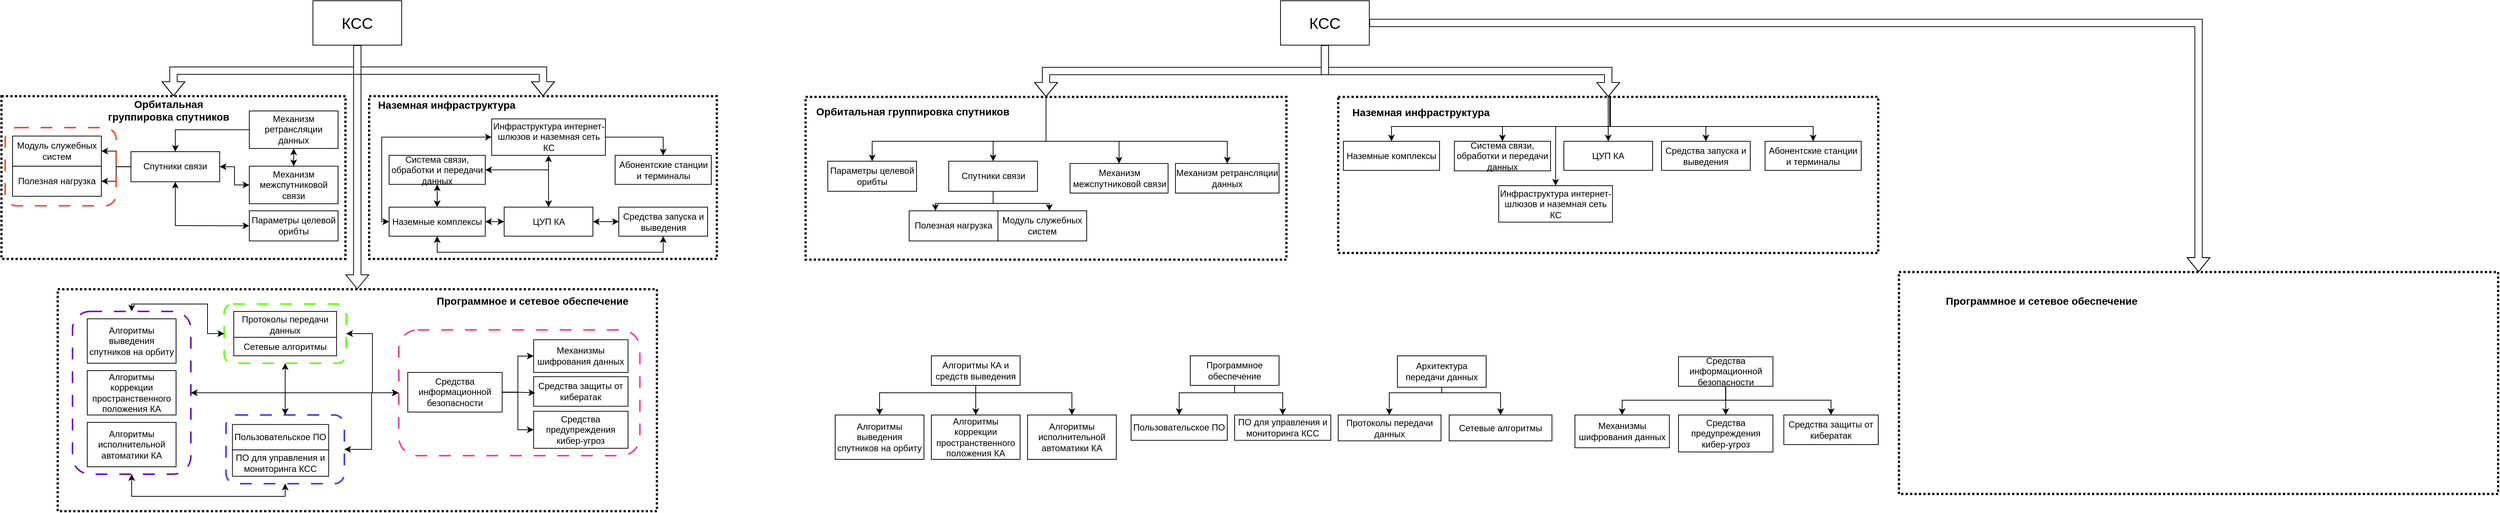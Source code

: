 <mxfile version="24.7.14">
  <diagram name="Страница — 1" id="jk7Gp_ShFf1EGiZC76RD">
    <mxGraphModel dx="3434" dy="1375" grid="1" gridSize="10" guides="1" tooltips="1" connect="1" arrows="1" fold="1" page="1" pageScale="1" pageWidth="827" pageHeight="1169" math="0" shadow="0">
      <root>
        <mxCell id="0" />
        <mxCell id="1" parent="0" />
        <mxCell id="Gya7H7WJJC5GkP-YN24k-32" value="" style="group;strokeWidth=4;" parent="1" vertex="1" connectable="0">
          <mxGeometry x="430" y="209" width="470" height="220" as="geometry" />
        </mxCell>
        <mxCell id="Gya7H7WJJC5GkP-YN24k-15" value="" style="rounded=0;whiteSpace=wrap;html=1;fillColor=none;dashed=1;dashPattern=1 1;strokeWidth=3;" parent="Gya7H7WJJC5GkP-YN24k-32" vertex="1">
          <mxGeometry width="470" height="220" as="geometry" />
        </mxCell>
        <mxCell id="Gya7H7WJJC5GkP-YN24k-16" value="&lt;b&gt;&lt;font style=&quot;font-size: 14px;&quot;&gt;Наземная инфраструктура&lt;/font&gt;&lt;/b&gt;" style="rounded=0;whiteSpace=wrap;html=1;fillColor=none;strokeColor=none;" parent="Gya7H7WJJC5GkP-YN24k-32" vertex="1">
          <mxGeometry x="10" width="190" height="23.57" as="geometry" />
        </mxCell>
        <mxCell id="Gya7H7WJJC5GkP-YN24k-17" value="ЦУП КА" style="rounded=0;whiteSpace=wrap;html=1;" parent="Gya7H7WJJC5GkP-YN24k-32" vertex="1">
          <mxGeometry x="182.5" y="150.001" width="120" height="39.286" as="geometry" />
        </mxCell>
        <mxCell id="Gya7H7WJJC5GkP-YN24k-18" value="Наземные комплексы" style="rounded=0;whiteSpace=wrap;html=1;" parent="Gya7H7WJJC5GkP-YN24k-32" vertex="1">
          <mxGeometry x="27" y="150" width="130" height="39.29" as="geometry" />
        </mxCell>
        <mxCell id="Gya7H7WJJC5GkP-YN24k-149" style="edgeStyle=orthogonalEdgeStyle;rounded=0;orthogonalLoop=1;jettySize=auto;html=1;exitX=1;exitY=0.5;exitDx=0;exitDy=0;entryX=0.5;entryY=0;entryDx=0;entryDy=0;" parent="Gya7H7WJJC5GkP-YN24k-32" source="Gya7H7WJJC5GkP-YN24k-19" target="Gya7H7WJJC5GkP-YN24k-23" edge="1">
          <mxGeometry relative="1" as="geometry" />
        </mxCell>
        <mxCell id="Gya7H7WJJC5GkP-YN24k-19" value="Инфраструктура интернет-шлюзов и наземная сеть КС" style="rounded=0;whiteSpace=wrap;html=1;" parent="Gya7H7WJJC5GkP-YN24k-32" vertex="1">
          <mxGeometry x="165.63" y="30.71" width="153.75" height="49.29" as="geometry" />
        </mxCell>
        <mxCell id="Gya7H7WJJC5GkP-YN24k-23" value="Абонентские станции и терминалы" style="rounded=0;whiteSpace=wrap;html=1;" parent="Gya7H7WJJC5GkP-YN24k-32" vertex="1">
          <mxGeometry x="332.5" y="79.999" width="130" height="39.286" as="geometry" />
        </mxCell>
        <mxCell id="Gya7H7WJJC5GkP-YN24k-46" value="Средства запуска и выведения" style="rounded=0;whiteSpace=wrap;html=1;" parent="Gya7H7WJJC5GkP-YN24k-32" vertex="1">
          <mxGeometry x="337.5" y="150.001" width="120" height="39.286" as="geometry" />
        </mxCell>
        <mxCell id="Gya7H7WJJC5GkP-YN24k-71" value="" style="endArrow=classic;startArrow=classic;html=1;rounded=0;entryX=0.5;entryY=0;entryDx=0;entryDy=0;exitX=0.5;exitY=1;exitDx=0;exitDy=0;" parent="Gya7H7WJJC5GkP-YN24k-32" source="Gya7H7WJJC5GkP-YN24k-19" target="Gya7H7WJJC5GkP-YN24k-17" edge="1">
          <mxGeometry width="50" height="50" relative="1" as="geometry">
            <mxPoint x="-280" y="335" as="sourcePoint" />
            <mxPoint x="-230" y="285" as="targetPoint" />
          </mxGeometry>
        </mxCell>
        <mxCell id="Gya7H7WJJC5GkP-YN24k-72" value="" style="endArrow=classic;startArrow=classic;html=1;rounded=0;entryX=1;entryY=0.5;entryDx=0;entryDy=0;exitX=0;exitY=0.5;exitDx=0;exitDy=0;" parent="Gya7H7WJJC5GkP-YN24k-32" source="Gya7H7WJJC5GkP-YN24k-17" target="Gya7H7WJJC5GkP-YN24k-18" edge="1">
          <mxGeometry width="50" height="50" relative="1" as="geometry">
            <mxPoint x="150" y="185" as="sourcePoint" />
            <mxPoint x="200" y="135" as="targetPoint" />
          </mxGeometry>
        </mxCell>
        <mxCell id="Gya7H7WJJC5GkP-YN24k-73" value="" style="endArrow=classic;startArrow=classic;html=1;rounded=0;entryX=0;entryY=0.5;entryDx=0;entryDy=0;exitX=1;exitY=0.5;exitDx=0;exitDy=0;" parent="Gya7H7WJJC5GkP-YN24k-32" source="Gya7H7WJJC5GkP-YN24k-17" target="Gya7H7WJJC5GkP-YN24k-46" edge="1">
          <mxGeometry width="50" height="50" relative="1" as="geometry">
            <mxPoint x="280" y="175" as="sourcePoint" />
            <mxPoint x="330" y="125" as="targetPoint" />
          </mxGeometry>
        </mxCell>
        <mxCell id="Gya7H7WJJC5GkP-YN24k-135" value="Система связи, обработки и передачи данных" style="rounded=0;whiteSpace=wrap;html=1;" parent="Gya7H7WJJC5GkP-YN24k-32" vertex="1">
          <mxGeometry x="27" y="80" width="130" height="39.28" as="geometry" />
        </mxCell>
        <mxCell id="Gya7H7WJJC5GkP-YN24k-137" value="" style="endArrow=classic;startArrow=classic;html=1;rounded=0;exitX=1;exitY=0.5;exitDx=0;exitDy=0;entryX=0.5;entryY=0;entryDx=0;entryDy=0;edgeStyle=orthogonalEdgeStyle;" parent="Gya7H7WJJC5GkP-YN24k-32" source="Gya7H7WJJC5GkP-YN24k-135" target="Gya7H7WJJC5GkP-YN24k-17" edge="1">
          <mxGeometry width="50" height="50" relative="1" as="geometry">
            <mxPoint x="190" y="135" as="sourcePoint" />
            <mxPoint x="240" y="85" as="targetPoint" />
          </mxGeometry>
        </mxCell>
        <mxCell id="Gya7H7WJJC5GkP-YN24k-138" value="" style="endArrow=classic;startArrow=classic;html=1;rounded=0;entryX=0.5;entryY=1;entryDx=0;entryDy=0;exitX=0.5;exitY=0;exitDx=0;exitDy=0;" parent="Gya7H7WJJC5GkP-YN24k-32" source="Gya7H7WJJC5GkP-YN24k-18" target="Gya7H7WJJC5GkP-YN24k-135" edge="1">
          <mxGeometry width="50" height="50" relative="1" as="geometry">
            <mxPoint x="60" y="165" as="sourcePoint" />
            <mxPoint x="110" y="115" as="targetPoint" />
          </mxGeometry>
        </mxCell>
        <mxCell id="bvQPDH8N0JkaW80LearX-1" value="" style="endArrow=classic;startArrow=classic;html=1;rounded=0;entryX=0;entryY=0.5;entryDx=0;entryDy=0;exitX=0;exitY=0.5;exitDx=0;exitDy=0;edgeStyle=orthogonalEdgeStyle;" parent="Gya7H7WJJC5GkP-YN24k-32" source="Gya7H7WJJC5GkP-YN24k-18" target="Gya7H7WJJC5GkP-YN24k-19" edge="1">
          <mxGeometry width="50" height="50" relative="1" as="geometry">
            <mxPoint x="120" y="101" as="sourcePoint" />
            <mxPoint x="170" y="51" as="targetPoint" />
          </mxGeometry>
        </mxCell>
        <mxCell id="bvQPDH8N0JkaW80LearX-2" value="" style="endArrow=classic;startArrow=classic;html=1;rounded=0;entryX=0.5;entryY=1;entryDx=0;entryDy=0;exitX=0.5;exitY=1;exitDx=0;exitDy=0;edgeStyle=orthogonalEdgeStyle;" parent="Gya7H7WJJC5GkP-YN24k-32" source="Gya7H7WJJC5GkP-YN24k-18" target="Gya7H7WJJC5GkP-YN24k-46" edge="1">
          <mxGeometry width="50" height="50" relative="1" as="geometry">
            <mxPoint x="260" y="191" as="sourcePoint" />
            <mxPoint x="310" y="141" as="targetPoint" />
            <Array as="points">
              <mxPoint x="92" y="211" />
              <mxPoint x="398" y="211" />
            </Array>
          </mxGeometry>
        </mxCell>
        <mxCell id="Gya7H7WJJC5GkP-YN24k-130" value="" style="group" parent="1" vertex="1" connectable="0">
          <mxGeometry x="9" y="470" width="810" height="300" as="geometry" />
        </mxCell>
        <mxCell id="Gya7H7WJJC5GkP-YN24k-67" value="" style="group" parent="Gya7H7WJJC5GkP-YN24k-130" vertex="1" connectable="0">
          <mxGeometry width="810" height="300" as="geometry" />
        </mxCell>
        <mxCell id="Gya7H7WJJC5GkP-YN24k-34" value="" style="rounded=0;whiteSpace=wrap;html=1;fillColor=none;dashed=1;dashPattern=1 1;strokeWidth=3;" parent="Gya7H7WJJC5GkP-YN24k-67" vertex="1">
          <mxGeometry width="810" height="300" as="geometry" />
        </mxCell>
        <mxCell id="Gya7H7WJJC5GkP-YN24k-35" value="&lt;b&gt;&lt;font style=&quot;font-size: 14px;&quot;&gt;Программное и сетевое обеспечение&lt;/font&gt;&lt;/b&gt;" style="rounded=0;whiteSpace=wrap;html=1;fillColor=none;strokeColor=none;" parent="Gya7H7WJJC5GkP-YN24k-67" vertex="1">
          <mxGeometry x="511.002" y="0.004" width="261.588" height="32.143" as="geometry" />
        </mxCell>
        <mxCell id="Gya7H7WJJC5GkP-YN24k-80" value="" style="group" parent="Gya7H7WJJC5GkP-YN24k-130" vertex="1" connectable="0">
          <mxGeometry x="20" y="30" width="160" height="220" as="geometry" />
        </mxCell>
        <mxCell id="Gya7H7WJJC5GkP-YN24k-78" value="" style="rounded=1;whiteSpace=wrap;html=1;fillColor=none;strokeColor=#6600CC;strokeWidth=2;dashed=1;dashPattern=8 8;" parent="Gya7H7WJJC5GkP-YN24k-80" vertex="1">
          <mxGeometry width="160" height="220" as="geometry" />
        </mxCell>
        <mxCell id="Gya7H7WJJC5GkP-YN24k-76" value="Алгоритмы выведения спутников на орбиту" style="rounded=0;whiteSpace=wrap;html=1;" parent="Gya7H7WJJC5GkP-YN24k-80" vertex="1">
          <mxGeometry x="20" y="10" width="120" height="60" as="geometry" />
        </mxCell>
        <mxCell id="Gya7H7WJJC5GkP-YN24k-77" value="Алгоритмы коррекции пространственного положения КА" style="rounded=0;whiteSpace=wrap;html=1;" parent="Gya7H7WJJC5GkP-YN24k-80" vertex="1">
          <mxGeometry x="20" y="80" width="120" height="60" as="geometry" />
        </mxCell>
        <mxCell id="Gya7H7WJJC5GkP-YN24k-79" value="Алгоритмы исполнительной автоматики КА" style="rounded=0;whiteSpace=wrap;html=1;" parent="Gya7H7WJJC5GkP-YN24k-80" vertex="1">
          <mxGeometry x="20" y="150" width="120" height="60" as="geometry" />
        </mxCell>
        <mxCell id="Gya7H7WJJC5GkP-YN24k-57" value="" style="group" parent="Gya7H7WJJC5GkP-YN24k-130" vertex="1" connectable="0">
          <mxGeometry x="225" y="170" width="162.5" height="92.86" as="geometry" />
        </mxCell>
        <mxCell id="Gya7H7WJJC5GkP-YN24k-54" value="" style="rounded=1;whiteSpace=wrap;html=1;dashed=1;strokeColor=#3333FF;fillColor=none;dashPattern=8 8;strokeWidth=2;" parent="Gya7H7WJJC5GkP-YN24k-57" vertex="1">
          <mxGeometry x="2.5" width="160" height="92.86" as="geometry" />
        </mxCell>
        <mxCell id="Gya7H7WJJC5GkP-YN24k-40" value="ПО для управления и мониторинга КСС" style="rounded=0;whiteSpace=wrap;html=1;" parent="Gya7H7WJJC5GkP-YN24k-57" vertex="1">
          <mxGeometry x="11.25" y="47.15" width="130" height="35.71" as="geometry" />
        </mxCell>
        <mxCell id="Gya7H7WJJC5GkP-YN24k-39" value="Пользовательское ПО" style="rounded=0;whiteSpace=wrap;html=1;" parent="Gya7H7WJJC5GkP-YN24k-57" vertex="1">
          <mxGeometry x="11.25" y="12.86" width="130" height="34.28" as="geometry" />
        </mxCell>
        <mxCell id="Gya7H7WJJC5GkP-YN24k-66" value="" style="endArrow=classic;startArrow=classic;html=1;rounded=0;exitX=0.5;exitY=0;exitDx=0;exitDy=0;entryX=0.5;entryY=1;entryDx=0;entryDy=0;" parent="Gya7H7WJJC5GkP-YN24k-130" source="Gya7H7WJJC5GkP-YN24k-54" target="Gya7H7WJJC5GkP-YN24k-52" edge="1">
          <mxGeometry width="50" height="50" relative="1" as="geometry">
            <mxPoint x="500" y="110" as="sourcePoint" />
            <mxPoint x="320" y="120" as="targetPoint" />
          </mxGeometry>
        </mxCell>
        <mxCell id="Gya7H7WJJC5GkP-YN24k-124" style="edgeStyle=orthogonalEdgeStyle;rounded=0;orthogonalLoop=1;jettySize=auto;html=1;entryX=0;entryY=0.5;entryDx=0;entryDy=0;startArrow=classic;startFill=1;" parent="Gya7H7WJJC5GkP-YN24k-130" source="Gya7H7WJJC5GkP-YN24k-52" target="Gya7H7WJJC5GkP-YN24k-63" edge="1">
          <mxGeometry relative="1" as="geometry" />
        </mxCell>
        <mxCell id="Gya7H7WJJC5GkP-YN24k-52" value="" style="rounded=1;whiteSpace=wrap;html=1;fillColor=none;strokeColor=#58FF05;strokeWidth=2;dashed=1;dashPattern=8 8;" parent="Gya7H7WJJC5GkP-YN24k-130" vertex="1">
          <mxGeometry x="225" y="20" width="165" height="80" as="geometry" />
        </mxCell>
        <mxCell id="Gya7H7WJJC5GkP-YN24k-36" value="Протоколы передачи данных" style="rounded=0;whiteSpace=wrap;html=1;" parent="Gya7H7WJJC5GkP-YN24k-130" vertex="1">
          <mxGeometry x="238.026" y="30" width="138.947" height="35" as="geometry" />
        </mxCell>
        <mxCell id="Gya7H7WJJC5GkP-YN24k-37" value="Сетевые алгоритмы" style="rounded=0;whiteSpace=wrap;html=1;" parent="Gya7H7WJJC5GkP-YN24k-130" vertex="1">
          <mxGeometry x="238.026" y="65" width="138.947" height="25" as="geometry" />
        </mxCell>
        <mxCell id="Gya7H7WJJC5GkP-YN24k-122" value="" style="group" parent="Gya7H7WJJC5GkP-YN24k-130" vertex="1" connectable="0">
          <mxGeometry x="461" y="55" width="326" height="170" as="geometry" />
        </mxCell>
        <mxCell id="Gya7H7WJJC5GkP-YN24k-63" value="" style="rounded=1;whiteSpace=wrap;html=1;gradientColor=none;fillColor=none;strokeWidth=2;dashed=1;strokeColor=#FF3399;dashPattern=8 8;" parent="Gya7H7WJJC5GkP-YN24k-122" vertex="1">
          <mxGeometry width="326" height="170" as="geometry" />
        </mxCell>
        <mxCell id="Gya7H7WJJC5GkP-YN24k-41" value="Механизмы шифрования данных" style="whiteSpace=wrap;html=1;rounded=0;" parent="Gya7H7WJJC5GkP-YN24k-122" vertex="1">
          <mxGeometry x="182.342" y="13.22" width="127.66" height="44.28" as="geometry" />
        </mxCell>
        <mxCell id="Gya7H7WJJC5GkP-YN24k-44" value="Средства защиты от кибератак" style="whiteSpace=wrap;html=1;rounded=0;container=0;" parent="Gya7H7WJJC5GkP-YN24k-122" vertex="1">
          <mxGeometry x="182.342" y="63.22" width="127.66" height="40" as="geometry" />
        </mxCell>
        <mxCell id="Gya7H7WJJC5GkP-YN24k-120" style="edgeStyle=orthogonalEdgeStyle;rounded=0;orthogonalLoop=1;jettySize=auto;html=1;entryX=0;entryY=0.5;entryDx=0;entryDy=0;" parent="Gya7H7WJJC5GkP-YN24k-122" source="Gya7H7WJJC5GkP-YN24k-38" target="Gya7H7WJJC5GkP-YN24k-116" edge="1">
          <mxGeometry relative="1" as="geometry" />
        </mxCell>
        <mxCell id="Gya7H7WJJC5GkP-YN24k-121" style="edgeStyle=orthogonalEdgeStyle;rounded=0;orthogonalLoop=1;jettySize=auto;html=1;entryX=0;entryY=0.5;entryDx=0;entryDy=0;" parent="Gya7H7WJJC5GkP-YN24k-122" source="Gya7H7WJJC5GkP-YN24k-38" target="Gya7H7WJJC5GkP-YN24k-41" edge="1">
          <mxGeometry relative="1" as="geometry" />
        </mxCell>
        <mxCell id="Gya7H7WJJC5GkP-YN24k-38" value="Средства информационной безопасности" style="rounded=0;whiteSpace=wrap;html=1;" parent="Gya7H7WJJC5GkP-YN24k-122" vertex="1">
          <mxGeometry x="12.169" y="57.497" width="127.66" height="53.571" as="geometry" />
        </mxCell>
        <mxCell id="Gya7H7WJJC5GkP-YN24k-116" value="Средства предупреждения кибер-угроз" style="whiteSpace=wrap;html=1;rounded=0;" parent="Gya7H7WJJC5GkP-YN24k-122" vertex="1">
          <mxGeometry x="182.342" y="110" width="127.66" height="50" as="geometry" />
        </mxCell>
        <mxCell id="Gya7H7WJJC5GkP-YN24k-119" style="edgeStyle=orthogonalEdgeStyle;rounded=0;orthogonalLoop=1;jettySize=auto;html=1;entryX=0.017;entryY=0.548;entryDx=0;entryDy=0;entryPerimeter=0;" parent="Gya7H7WJJC5GkP-YN24k-122" source="Gya7H7WJJC5GkP-YN24k-38" target="Gya7H7WJJC5GkP-YN24k-44" edge="1">
          <mxGeometry relative="1" as="geometry" />
        </mxCell>
        <mxCell id="Gya7H7WJJC5GkP-YN24k-126" style="edgeStyle=orthogonalEdgeStyle;rounded=0;orthogonalLoop=1;jettySize=auto;html=1;entryX=0;entryY=0.5;entryDx=0;entryDy=0;startArrow=classic;startFill=1;" parent="Gya7H7WJJC5GkP-YN24k-130" source="Gya7H7WJJC5GkP-YN24k-54" target="Gya7H7WJJC5GkP-YN24k-63" edge="1">
          <mxGeometry relative="1" as="geometry" />
        </mxCell>
        <mxCell id="Gya7H7WJJC5GkP-YN24k-127" value="" style="endArrow=classic;startArrow=classic;html=1;rounded=0;entryX=0;entryY=0.5;entryDx=0;entryDy=0;exitX=0.5;exitY=0;exitDx=0;exitDy=0;edgeStyle=orthogonalEdgeStyle;" parent="Gya7H7WJJC5GkP-YN24k-130" source="Gya7H7WJJC5GkP-YN24k-78" target="Gya7H7WJJC5GkP-YN24k-52" edge="1">
          <mxGeometry width="50" height="50" relative="1" as="geometry">
            <mxPoint x="150" as="sourcePoint" />
            <mxPoint x="200" y="-50" as="targetPoint" />
          </mxGeometry>
        </mxCell>
        <mxCell id="Gya7H7WJJC5GkP-YN24k-128" value="" style="endArrow=classic;startArrow=classic;html=1;rounded=0;entryX=0.5;entryY=1;entryDx=0;entryDy=0;exitX=0.5;exitY=1;exitDx=0;exitDy=0;edgeStyle=orthogonalEdgeStyle;" parent="Gya7H7WJJC5GkP-YN24k-130" source="Gya7H7WJJC5GkP-YN24k-78" target="Gya7H7WJJC5GkP-YN24k-54" edge="1">
          <mxGeometry width="50" height="50" relative="1" as="geometry">
            <mxPoint x="270" y="310" as="sourcePoint" />
            <mxPoint x="320" y="260" as="targetPoint" />
            <Array as="points">
              <mxPoint x="100" y="280" />
              <mxPoint x="307" y="280" />
            </Array>
          </mxGeometry>
        </mxCell>
        <mxCell id="Gya7H7WJJC5GkP-YN24k-129" value="" style="endArrow=classic;startArrow=classic;html=1;rounded=0;exitX=1;exitY=0.5;exitDx=0;exitDy=0;entryX=0;entryY=0.5;entryDx=0;entryDy=0;" parent="Gya7H7WJJC5GkP-YN24k-130" source="Gya7H7WJJC5GkP-YN24k-78" target="Gya7H7WJJC5GkP-YN24k-63" edge="1">
          <mxGeometry width="50" height="50" relative="1" as="geometry">
            <mxPoint x="20" y="450" as="sourcePoint" />
            <mxPoint x="70" y="400" as="targetPoint" />
          </mxGeometry>
        </mxCell>
        <mxCell id="Gya7H7WJJC5GkP-YN24k-143" value="" style="group;strokeWidth=4;" parent="1" vertex="1" connectable="0">
          <mxGeometry x="-67" y="209" width="465" height="220" as="geometry" />
        </mxCell>
        <mxCell id="Gya7H7WJJC5GkP-YN24k-4" value="Полезная нагрузка" style="rounded=0;whiteSpace=wrap;html=1;" parent="Gya7H7WJJC5GkP-YN24k-143" vertex="1">
          <mxGeometry x="15" y="94.646" width="120" height="40.714" as="geometry" />
        </mxCell>
        <mxCell id="Gya7H7WJJC5GkP-YN24k-6" value="Модуль служебных систем" style="rounded=0;whiteSpace=wrap;html=1;" parent="Gya7H7WJJC5GkP-YN24k-143" vertex="1">
          <mxGeometry x="15" y="53.931" width="120" height="40.714" as="geometry" />
        </mxCell>
        <mxCell id="Gya7H7WJJC5GkP-YN24k-13" value="" style="endArrow=classic;startArrow=classic;html=1;rounded=0;entryX=0.5;entryY=1;entryDx=0;entryDy=0;" parent="Gya7H7WJJC5GkP-YN24k-143" source="Gya7H7WJJC5GkP-YN24k-2" target="Gya7H7WJJC5GkP-YN24k-3" edge="1">
          <mxGeometry width="50" height="50" relative="1" as="geometry">
            <mxPoint x="195" y="142.143" as="sourcePoint" />
            <mxPoint x="245" y="108.214" as="targetPoint" />
            <Array as="points">
              <mxPoint x="235" y="175" />
            </Array>
          </mxGeometry>
        </mxCell>
        <mxCell id="Gya7H7WJJC5GkP-YN24k-5" value="" style="edgeStyle=orthogonalEdgeStyle;rounded=0;orthogonalLoop=1;jettySize=auto;html=1;" parent="Gya7H7WJJC5GkP-YN24k-143" source="Gya7H7WJJC5GkP-YN24k-3" target="Gya7H7WJJC5GkP-YN24k-4" edge="1">
          <mxGeometry relative="1" as="geometry" />
        </mxCell>
        <mxCell id="Gya7H7WJJC5GkP-YN24k-7" value="" style="edgeStyle=orthogonalEdgeStyle;rounded=0;orthogonalLoop=1;jettySize=auto;html=1;entryX=1;entryY=0.5;entryDx=0;entryDy=0;" parent="Gya7H7WJJC5GkP-YN24k-143" source="Gya7H7WJJC5GkP-YN24k-3" target="Gya7H7WJJC5GkP-YN24k-6" edge="1">
          <mxGeometry relative="1" as="geometry" />
        </mxCell>
        <mxCell id="Gya7H7WJJC5GkP-YN24k-14" value="" style="endArrow=classic;startArrow=classic;html=1;rounded=0;entryX=0;entryY=0.5;entryDx=0;entryDy=0;exitX=1;exitY=0.5;exitDx=0;exitDy=0;edgeStyle=orthogonalEdgeStyle;" parent="Gya7H7WJJC5GkP-YN24k-143" source="Gya7H7WJJC5GkP-YN24k-3" target="Gya7H7WJJC5GkP-YN24k-8" edge="1">
          <mxGeometry width="50" height="50" relative="1" as="geometry">
            <mxPoint x="245" y="135.357" as="sourcePoint" />
            <mxPoint x="245" y="108.214" as="targetPoint" />
          </mxGeometry>
        </mxCell>
        <mxCell id="Gya7H7WJJC5GkP-YN24k-2" value="Параметры целевой орибты" style="rounded=0;whiteSpace=wrap;html=1;" parent="Gya7H7WJJC5GkP-YN24k-143" vertex="1">
          <mxGeometry x="335" y="155.001" width="120" height="40.714" as="geometry" />
        </mxCell>
        <mxCell id="Gya7H7WJJC5GkP-YN24k-133" style="edgeStyle=orthogonalEdgeStyle;rounded=0;orthogonalLoop=1;jettySize=auto;html=1;exitX=0.5;exitY=0;exitDx=0;exitDy=0;startArrow=classic;startFill=1;" parent="Gya7H7WJJC5GkP-YN24k-143" source="Gya7H7WJJC5GkP-YN24k-8" target="Gya7H7WJJC5GkP-YN24k-132" edge="1">
          <mxGeometry relative="1" as="geometry" />
        </mxCell>
        <mxCell id="Gya7H7WJJC5GkP-YN24k-8" value="Механизм межспутниковой связи" style="rounded=0;whiteSpace=wrap;html=1;" parent="Gya7H7WJJC5GkP-YN24k-143" vertex="1">
          <mxGeometry x="335" y="94.65" width="120" height="50.72" as="geometry" />
        </mxCell>
        <mxCell id="Gya7H7WJJC5GkP-YN24k-3" value="Спутники связи" style="rounded=0;whiteSpace=wrap;html=1;" parent="Gya7H7WJJC5GkP-YN24k-143" vertex="1">
          <mxGeometry x="175" y="75.004" width="120" height="40.714" as="geometry" />
        </mxCell>
        <mxCell id="Gya7H7WJJC5GkP-YN24k-134" style="edgeStyle=orthogonalEdgeStyle;rounded=0;orthogonalLoop=1;jettySize=auto;html=1;exitX=0;exitY=0.5;exitDx=0;exitDy=0;" parent="Gya7H7WJJC5GkP-YN24k-143" source="Gya7H7WJJC5GkP-YN24k-132" target="Gya7H7WJJC5GkP-YN24k-3" edge="1">
          <mxGeometry relative="1" as="geometry" />
        </mxCell>
        <mxCell id="Gya7H7WJJC5GkP-YN24k-132" value="Механизм ретрансляции данных" style="rounded=0;whiteSpace=wrap;html=1;" parent="Gya7H7WJJC5GkP-YN24k-143" vertex="1">
          <mxGeometry x="335" y="20" width="120" height="50.72" as="geometry" />
        </mxCell>
        <mxCell id="Gya7H7WJJC5GkP-YN24k-1" value="" style="rounded=0;whiteSpace=wrap;html=1;fillColor=none;dashed=1;dashPattern=1 1;strokeWidth=3;" parent="Gya7H7WJJC5GkP-YN24k-143" vertex="1">
          <mxGeometry width="465" height="220" as="geometry" />
        </mxCell>
        <mxCell id="Gya7H7WJJC5GkP-YN24k-49" value="" style="rounded=1;whiteSpace=wrap;html=1;fillColor=none;strokeColor=#FF441F;strokeWidth=2;dashed=1;dashPattern=8 8;" parent="Gya7H7WJJC5GkP-YN24k-143" vertex="1">
          <mxGeometry x="5" y="42.51" width="150" height="105.71" as="geometry" />
        </mxCell>
        <mxCell id="Gya7H7WJJC5GkP-YN24k-10" value="&lt;b&gt;&lt;font style=&quot;font-size: 14px;&quot;&gt;Орбитальная группировка спутников&lt;/font&gt;&lt;/b&gt;" style="rounded=0;whiteSpace=wrap;html=1;fillColor=none;strokeColor=none;" parent="Gya7H7WJJC5GkP-YN24k-143" vertex="1">
          <mxGeometry x="141" y="9.0" width="170" height="20.357" as="geometry" />
        </mxCell>
        <mxCell id="Gya7H7WJJC5GkP-YN24k-146" style="edgeStyle=orthogonalEdgeStyle;rounded=0;orthogonalLoop=1;jettySize=auto;html=1;startArrow=none;startFill=0;shape=flexArrow;" parent="1" source="Gya7H7WJJC5GkP-YN24k-144" target="Gya7H7WJJC5GkP-YN24k-34" edge="1">
          <mxGeometry relative="1" as="geometry" />
        </mxCell>
        <mxCell id="Gya7H7WJJC5GkP-YN24k-147" style="edgeStyle=orthogonalEdgeStyle;rounded=0;orthogonalLoop=1;jettySize=auto;html=1;exitX=0.5;exitY=1;exitDx=0;exitDy=0;entryX=0.5;entryY=0;entryDx=0;entryDy=0;shape=flexArrow;" parent="1" source="Gya7H7WJJC5GkP-YN24k-144" target="Gya7H7WJJC5GkP-YN24k-1" edge="1">
          <mxGeometry relative="1" as="geometry" />
        </mxCell>
        <mxCell id="Gya7H7WJJC5GkP-YN24k-148" style="edgeStyle=orthogonalEdgeStyle;rounded=0;orthogonalLoop=1;jettySize=auto;html=1;exitX=0.5;exitY=1;exitDx=0;exitDy=0;entryX=0.5;entryY=0;entryDx=0;entryDy=0;shape=flexArrow;" parent="1" source="Gya7H7WJJC5GkP-YN24k-144" target="Gya7H7WJJC5GkP-YN24k-15" edge="1">
          <mxGeometry relative="1" as="geometry" />
        </mxCell>
        <mxCell id="Gya7H7WJJC5GkP-YN24k-144" value="&lt;font style=&quot;font-size: 21px;&quot;&gt;КСС&lt;/font&gt;" style="rounded=0;whiteSpace=wrap;html=1;" parent="1" vertex="1">
          <mxGeometry x="354" y="80" width="120" height="60" as="geometry" />
        </mxCell>
        <mxCell id="mWvDDhN56M6IgN8WE3Ld-66" style="edgeStyle=orthogonalEdgeStyle;rounded=0;orthogonalLoop=1;jettySize=auto;html=1;startArrow=none;startFill=0;shape=flexArrow;" parent="1" source="mWvDDhN56M6IgN8WE3Ld-69" target="mWvDDhN56M6IgN8WE3Ld-21" edge="1">
          <mxGeometry relative="1" as="geometry" />
        </mxCell>
        <mxCell id="mWvDDhN56M6IgN8WE3Ld-67" style="edgeStyle=orthogonalEdgeStyle;rounded=0;orthogonalLoop=1;jettySize=auto;html=1;exitX=0.5;exitY=1;exitDx=0;exitDy=0;shape=flexArrow;" parent="1" source="mWvDDhN56M6IgN8WE3Ld-69" target="mWvDDhN56M6IgN8WE3Ld-63" edge="1">
          <mxGeometry relative="1" as="geometry" />
        </mxCell>
        <mxCell id="mWvDDhN56M6IgN8WE3Ld-68" style="edgeStyle=orthogonalEdgeStyle;rounded=0;orthogonalLoop=1;jettySize=auto;html=1;exitX=0.5;exitY=1;exitDx=0;exitDy=0;shape=flexArrow;" parent="1" source="mWvDDhN56M6IgN8WE3Ld-69" target="mWvDDhN56M6IgN8WE3Ld-3" edge="1">
          <mxGeometry relative="1" as="geometry" />
        </mxCell>
        <mxCell id="mWvDDhN56M6IgN8WE3Ld-69" value="&lt;font style=&quot;font-size: 21px;&quot;&gt;КСС&lt;/font&gt;" style="rounded=0;whiteSpace=wrap;html=1;" parent="1" vertex="1">
          <mxGeometry x="1662" y="80" width="120" height="60" as="geometry" />
        </mxCell>
        <mxCell id="mWvDDhN56M6IgN8WE3Ld-86" value="" style="group" parent="1" vertex="1" connectable="0">
          <mxGeometry x="1020" y="210" width="650" height="220" as="geometry" />
        </mxCell>
        <mxCell id="mWvDDhN56M6IgN8WE3Ld-82" style="edgeStyle=orthogonalEdgeStyle;rounded=0;orthogonalLoop=1;jettySize=auto;html=1;exitX=0.5;exitY=0;exitDx=0;exitDy=0;" parent="mWvDDhN56M6IgN8WE3Ld-86" source="mWvDDhN56M6IgN8WE3Ld-63" target="mWvDDhN56M6IgN8WE3Ld-57" edge="1">
          <mxGeometry relative="1" as="geometry">
            <Array as="points">
              <mxPoint x="325" y="60" />
              <mxPoint x="90" y="60" />
            </Array>
          </mxGeometry>
        </mxCell>
        <mxCell id="mWvDDhN56M6IgN8WE3Ld-83" style="edgeStyle=orthogonalEdgeStyle;rounded=0;orthogonalLoop=1;jettySize=auto;html=1;exitX=0.5;exitY=0;exitDx=0;exitDy=0;entryX=0.5;entryY=0;entryDx=0;entryDy=0;" parent="mWvDDhN56M6IgN8WE3Ld-86" source="mWvDDhN56M6IgN8WE3Ld-63" target="mWvDDhN56M6IgN8WE3Ld-60" edge="1">
          <mxGeometry relative="1" as="geometry">
            <Array as="points">
              <mxPoint x="325" y="60" />
              <mxPoint x="254" y="60" />
            </Array>
          </mxGeometry>
        </mxCell>
        <mxCell id="mWvDDhN56M6IgN8WE3Ld-84" style="edgeStyle=orthogonalEdgeStyle;rounded=0;orthogonalLoop=1;jettySize=auto;html=1;exitX=0.5;exitY=0;exitDx=0;exitDy=0;entryX=0.5;entryY=0;entryDx=0;entryDy=0;" parent="mWvDDhN56M6IgN8WE3Ld-86" source="mWvDDhN56M6IgN8WE3Ld-63" target="mWvDDhN56M6IgN8WE3Ld-59" edge="1">
          <mxGeometry relative="1" as="geometry">
            <Array as="points">
              <mxPoint x="325" y="60" />
              <mxPoint x="424" y="60" />
            </Array>
          </mxGeometry>
        </mxCell>
        <mxCell id="mWvDDhN56M6IgN8WE3Ld-85" style="edgeStyle=orthogonalEdgeStyle;rounded=0;orthogonalLoop=1;jettySize=auto;html=1;exitX=0.5;exitY=0;exitDx=0;exitDy=0;" parent="mWvDDhN56M6IgN8WE3Ld-86" source="mWvDDhN56M6IgN8WE3Ld-63" target="mWvDDhN56M6IgN8WE3Ld-62" edge="1">
          <mxGeometry relative="1" as="geometry">
            <Array as="points">
              <mxPoint x="325" y="60" />
              <mxPoint x="570" y="60" />
            </Array>
          </mxGeometry>
        </mxCell>
        <mxCell id="mWvDDhN56M6IgN8WE3Ld-63" value="" style="rounded=0;whiteSpace=wrap;html=1;fillColor=none;dashed=1;dashPattern=1 1;strokeWidth=3;" parent="mWvDDhN56M6IgN8WE3Ld-86" vertex="1">
          <mxGeometry width="650" height="220" as="geometry" />
        </mxCell>
        <mxCell id="mWvDDhN56M6IgN8WE3Ld-57" value="Параметры целевой орибты" style="rounded=0;whiteSpace=wrap;html=1;" parent="mWvDDhN56M6IgN8WE3Ld-86" vertex="1">
          <mxGeometry x="30" y="86.931" width="120" height="40.714" as="geometry" />
        </mxCell>
        <mxCell id="mWvDDhN56M6IgN8WE3Ld-59" value="Механизм межспутниковой связи" style="rounded=0;whiteSpace=wrap;html=1;" parent="mWvDDhN56M6IgN8WE3Ld-86" vertex="1">
          <mxGeometry x="357.5" y="90" width="132.5" height="40" as="geometry" />
        </mxCell>
        <mxCell id="mWvDDhN56M6IgN8WE3Ld-77" style="edgeStyle=orthogonalEdgeStyle;rounded=0;orthogonalLoop=1;jettySize=auto;html=1;exitX=0.5;exitY=1;exitDx=0;exitDy=0;" parent="mWvDDhN56M6IgN8WE3Ld-86" source="mWvDDhN56M6IgN8WE3Ld-60" target="mWvDDhN56M6IgN8WE3Ld-51" edge="1">
          <mxGeometry relative="1" as="geometry">
            <Array as="points">
              <mxPoint x="253.5" y="144" />
              <mxPoint x="175.5" y="144" />
            </Array>
          </mxGeometry>
        </mxCell>
        <mxCell id="mWvDDhN56M6IgN8WE3Ld-79" style="edgeStyle=orthogonalEdgeStyle;rounded=0;orthogonalLoop=1;jettySize=auto;html=1;" parent="mWvDDhN56M6IgN8WE3Ld-86" source="mWvDDhN56M6IgN8WE3Ld-60" target="mWvDDhN56M6IgN8WE3Ld-52" edge="1">
          <mxGeometry relative="1" as="geometry">
            <Array as="points">
              <mxPoint x="253.5" y="144" />
              <mxPoint x="329.5" y="144" />
            </Array>
          </mxGeometry>
        </mxCell>
        <mxCell id="mWvDDhN56M6IgN8WE3Ld-60" value="Спутники связи" style="rounded=0;whiteSpace=wrap;html=1;" parent="mWvDDhN56M6IgN8WE3Ld-86" vertex="1">
          <mxGeometry x="193.5" y="86.934" width="120" height="40.714" as="geometry" />
        </mxCell>
        <mxCell id="mWvDDhN56M6IgN8WE3Ld-62" value="Механизм ретрансляции данных" style="rounded=0;whiteSpace=wrap;html=1;" parent="mWvDDhN56M6IgN8WE3Ld-86" vertex="1">
          <mxGeometry x="500" y="90" width="140" height="40" as="geometry" />
        </mxCell>
        <mxCell id="mWvDDhN56M6IgN8WE3Ld-65" value="&lt;b&gt;&lt;font style=&quot;font-size: 14px;&quot;&gt;Орбитальная группировка спутников&lt;/font&gt;&lt;/b&gt;" style="rounded=0;whiteSpace=wrap;html=1;fillColor=none;strokeColor=none;" parent="mWvDDhN56M6IgN8WE3Ld-86" vertex="1">
          <mxGeometry x="10" y="10" width="270" height="20.36" as="geometry" />
        </mxCell>
        <mxCell id="mWvDDhN56M6IgN8WE3Ld-51" value="Полезная нагрузка" style="rounded=0;whiteSpace=wrap;html=1;" parent="mWvDDhN56M6IgN8WE3Ld-86" vertex="1">
          <mxGeometry x="140" y="154.006" width="120" height="40.714" as="geometry" />
        </mxCell>
        <mxCell id="mWvDDhN56M6IgN8WE3Ld-52" value="Модуль служебных систем" style="rounded=0;whiteSpace=wrap;html=1;" parent="mWvDDhN56M6IgN8WE3Ld-86" vertex="1">
          <mxGeometry x="260" y="154.001" width="120" height="40.714" as="geometry" />
        </mxCell>
        <mxCell id="mWvDDhN56M6IgN8WE3Ld-103" value="" style="group" parent="1" vertex="1" connectable="0">
          <mxGeometry x="1740" y="210" width="730" height="211" as="geometry" />
        </mxCell>
        <mxCell id="mWvDDhN56M6IgN8WE3Ld-95" style="edgeStyle=orthogonalEdgeStyle;rounded=0;orthogonalLoop=1;jettySize=auto;html=1;exitX=0.5;exitY=0;exitDx=0;exitDy=0;entryX=0.5;entryY=0;entryDx=0;entryDy=0;" parent="mWvDDhN56M6IgN8WE3Ld-103" source="mWvDDhN56M6IgN8WE3Ld-3" target="mWvDDhN56M6IgN8WE3Ld-9" edge="1">
          <mxGeometry relative="1" as="geometry">
            <Array as="points">
              <mxPoint x="365" y="40" />
              <mxPoint x="642" y="40" />
            </Array>
          </mxGeometry>
        </mxCell>
        <mxCell id="mWvDDhN56M6IgN8WE3Ld-3" value="" style="rounded=0;whiteSpace=wrap;html=1;fillColor=none;dashed=1;dashPattern=1 1;strokeWidth=3;" parent="mWvDDhN56M6IgN8WE3Ld-103" vertex="1">
          <mxGeometry width="730" height="211" as="geometry" />
        </mxCell>
        <mxCell id="mWvDDhN56M6IgN8WE3Ld-4" value="&lt;b&gt;&lt;font style=&quot;font-size: 14px;&quot;&gt;Наземная инфраструктура&lt;/font&gt;&lt;/b&gt;" style="rounded=0;whiteSpace=wrap;html=1;fillColor=none;strokeColor=none;" parent="mWvDDhN56M6IgN8WE3Ld-103" vertex="1">
          <mxGeometry x="17" y="9" width="190" height="23.57" as="geometry" />
        </mxCell>
        <mxCell id="mWvDDhN56M6IgN8WE3Ld-98" style="edgeStyle=orthogonalEdgeStyle;rounded=0;orthogonalLoop=1;jettySize=auto;html=1;exitX=0.5;exitY=0;exitDx=0;exitDy=0;startArrow=classic;startFill=1;endArrow=none;endFill=0;" parent="mWvDDhN56M6IgN8WE3Ld-103" source="mWvDDhN56M6IgN8WE3Ld-5" edge="1">
          <mxGeometry relative="1" as="geometry">
            <mxPoint x="364.886" as="targetPoint" />
            <mxPoint x="364.6" y="70.011" as="sourcePoint" />
          </mxGeometry>
        </mxCell>
        <mxCell id="mWvDDhN56M6IgN8WE3Ld-5" value="ЦУП КА" style="rounded=0;whiteSpace=wrap;html=1;" parent="mWvDDhN56M6IgN8WE3Ld-103" vertex="1">
          <mxGeometry x="305" y="60.011" width="120" height="39.286" as="geometry" />
        </mxCell>
        <mxCell id="mWvDDhN56M6IgN8WE3Ld-100" style="edgeStyle=orthogonalEdgeStyle;rounded=0;orthogonalLoop=1;jettySize=auto;html=1;exitX=0.5;exitY=0;exitDx=0;exitDy=0;entryX=0.5;entryY=0;entryDx=0;entryDy=0;startArrow=classic;startFill=1;endArrow=none;endFill=0;" parent="mWvDDhN56M6IgN8WE3Ld-103" source="mWvDDhN56M6IgN8WE3Ld-6" target="mWvDDhN56M6IgN8WE3Ld-3" edge="1">
          <mxGeometry relative="1" as="geometry" />
        </mxCell>
        <mxCell id="mWvDDhN56M6IgN8WE3Ld-6" value="Наземные комплексы" style="rounded=0;whiteSpace=wrap;html=1;" parent="mWvDDhN56M6IgN8WE3Ld-103" vertex="1">
          <mxGeometry x="7" y="60.01" width="130" height="39.29" as="geometry" />
        </mxCell>
        <mxCell id="mWvDDhN56M6IgN8WE3Ld-102" style="edgeStyle=orthogonalEdgeStyle;rounded=0;orthogonalLoop=1;jettySize=auto;html=1;exitX=0.5;exitY=0;exitDx=0;exitDy=0;startArrow=classic;startFill=1;endArrow=none;endFill=0;" parent="mWvDDhN56M6IgN8WE3Ld-103" source="mWvDDhN56M6IgN8WE3Ld-8" edge="1">
          <mxGeometry relative="1" as="geometry">
            <mxPoint x="367" as="targetPoint" />
            <Array as="points">
              <mxPoint x="294" y="40" />
              <mxPoint x="368" y="40" />
            </Array>
          </mxGeometry>
        </mxCell>
        <mxCell id="mWvDDhN56M6IgN8WE3Ld-8" value="Инфраструктура интернет-шлюзов и наземная сеть КС" style="rounded=0;whiteSpace=wrap;html=1;" parent="mWvDDhN56M6IgN8WE3Ld-103" vertex="1">
          <mxGeometry x="217" y="120" width="153.75" height="49.29" as="geometry" />
        </mxCell>
        <mxCell id="mWvDDhN56M6IgN8WE3Ld-9" value="Абонентские станции и терминалы" style="rounded=0;whiteSpace=wrap;html=1;" parent="mWvDDhN56M6IgN8WE3Ld-103" vertex="1">
          <mxGeometry x="577" y="60.009" width="130" height="39.286" as="geometry" />
        </mxCell>
        <mxCell id="mWvDDhN56M6IgN8WE3Ld-97" style="edgeStyle=orthogonalEdgeStyle;rounded=0;orthogonalLoop=1;jettySize=auto;html=1;exitX=0.5;exitY=0;exitDx=0;exitDy=0;startArrow=classic;startFill=1;endArrow=none;endFill=0;" parent="mWvDDhN56M6IgN8WE3Ld-103" source="mWvDDhN56M6IgN8WE3Ld-10" target="mWvDDhN56M6IgN8WE3Ld-3" edge="1">
          <mxGeometry relative="1" as="geometry" />
        </mxCell>
        <mxCell id="mWvDDhN56M6IgN8WE3Ld-10" value="Средства запуска и выведения" style="rounded=0;whiteSpace=wrap;html=1;" parent="mWvDDhN56M6IgN8WE3Ld-103" vertex="1">
          <mxGeometry x="437" y="60.011" width="120" height="39.286" as="geometry" />
        </mxCell>
        <mxCell id="mWvDDhN56M6IgN8WE3Ld-99" style="edgeStyle=orthogonalEdgeStyle;rounded=0;orthogonalLoop=1;jettySize=auto;html=1;exitX=0.5;exitY=0;exitDx=0;exitDy=0;startArrow=classic;startFill=1;endArrow=none;endFill=0;" parent="mWvDDhN56M6IgN8WE3Ld-103" source="mWvDDhN56M6IgN8WE3Ld-14" edge="1">
          <mxGeometry relative="1" as="geometry">
            <mxPoint x="367" as="targetPoint" />
            <Array as="points">
              <mxPoint x="222" y="40" />
              <mxPoint x="367" y="40" />
            </Array>
          </mxGeometry>
        </mxCell>
        <mxCell id="mWvDDhN56M6IgN8WE3Ld-14" value="Система связи, обработки и передачи данных" style="rounded=0;whiteSpace=wrap;html=1;" parent="mWvDDhN56M6IgN8WE3Ld-103" vertex="1">
          <mxGeometry x="157" y="60" width="130" height="40" as="geometry" />
        </mxCell>
        <mxCell id="mWvDDhN56M6IgN8WE3Ld-35" value="Протоколы передачи данных" style="rounded=0;whiteSpace=wrap;html=1;container=0;" parent="1" vertex="1">
          <mxGeometry x="1739.996" y="640" width="138.947" height="35" as="geometry" />
        </mxCell>
        <mxCell id="mWvDDhN56M6IgN8WE3Ld-21" value="" style="rounded=0;whiteSpace=wrap;html=1;fillColor=none;dashed=1;dashPattern=1 1;strokeWidth=3;container=0;" parent="1" vertex="1">
          <mxGeometry x="2498" y="446.78" width="810" height="300" as="geometry" />
        </mxCell>
        <mxCell id="mWvDDhN56M6IgN8WE3Ld-22" value="&lt;b&gt;&lt;font style=&quot;font-size: 14px;&quot;&gt;Программное и сетевое обеспечение&lt;/font&gt;&lt;/b&gt;" style="rounded=0;whiteSpace=wrap;html=1;fillColor=none;strokeColor=none;container=0;" parent="1" vertex="1">
          <mxGeometry x="2560.002" y="470.004" width="261.588" height="32.143" as="geometry" />
        </mxCell>
        <mxCell id="mWvDDhN56M6IgN8WE3Ld-39" value="Механизмы шифрования данных" style="whiteSpace=wrap;html=1;rounded=0;container=0;" parent="1" vertex="1">
          <mxGeometry x="2060.002" y="640" width="127.66" height="44.28" as="geometry" />
        </mxCell>
        <mxCell id="mWvDDhN56M6IgN8WE3Ld-40" value="Средства защиты от кибератак" style="whiteSpace=wrap;html=1;rounded=0;container=0;" parent="1" vertex="1">
          <mxGeometry x="2342.342" y="640" width="127.66" height="40" as="geometry" />
        </mxCell>
        <mxCell id="oT39nbBuMpAFQhDl_KzM-15" style="edgeStyle=orthogonalEdgeStyle;rounded=0;orthogonalLoop=1;jettySize=auto;html=1;entryX=0.5;entryY=0;entryDx=0;entryDy=0;" edge="1" parent="1" source="mWvDDhN56M6IgN8WE3Ld-43" target="mWvDDhN56M6IgN8WE3Ld-39">
          <mxGeometry relative="1" as="geometry">
            <Array as="points">
              <mxPoint x="2264" y="620" />
              <mxPoint x="2124" y="620" />
            </Array>
          </mxGeometry>
        </mxCell>
        <mxCell id="oT39nbBuMpAFQhDl_KzM-16" style="edgeStyle=orthogonalEdgeStyle;rounded=0;orthogonalLoop=1;jettySize=auto;html=1;" edge="1" parent="1" source="mWvDDhN56M6IgN8WE3Ld-43" target="mWvDDhN56M6IgN8WE3Ld-44">
          <mxGeometry relative="1" as="geometry" />
        </mxCell>
        <mxCell id="oT39nbBuMpAFQhDl_KzM-19" style="edgeStyle=orthogonalEdgeStyle;rounded=0;orthogonalLoop=1;jettySize=auto;html=1;entryX=0.5;entryY=0;entryDx=0;entryDy=0;" edge="1" parent="1" source="mWvDDhN56M6IgN8WE3Ld-43" target="mWvDDhN56M6IgN8WE3Ld-40">
          <mxGeometry relative="1" as="geometry">
            <Array as="points">
              <mxPoint x="2264" y="620" />
              <mxPoint x="2406" y="620" />
            </Array>
          </mxGeometry>
        </mxCell>
        <mxCell id="mWvDDhN56M6IgN8WE3Ld-43" value="Средства информационной безопасности" style="rounded=0;whiteSpace=wrap;html=1;container=0;" parent="1" vertex="1">
          <mxGeometry x="2200" y="561.25" width="127.66" height="40" as="geometry" />
        </mxCell>
        <mxCell id="mWvDDhN56M6IgN8WE3Ld-44" value="Средства предупреждения кибер-угроз" style="whiteSpace=wrap;html=1;rounded=0;container=0;" parent="1" vertex="1">
          <mxGeometry x="2200" y="640" width="127.66" height="50" as="geometry" />
        </mxCell>
        <mxCell id="mWvDDhN56M6IgN8WE3Ld-25" value="Алгоритмы выведения спутников на орбиту" style="rounded=0;whiteSpace=wrap;html=1;container=0;" parent="1" vertex="1">
          <mxGeometry x="1060" y="640" width="120" height="60" as="geometry" />
        </mxCell>
        <mxCell id="mWvDDhN56M6IgN8WE3Ld-26" value="Алгоритмы коррекции пространственного положения КА" style="rounded=0;whiteSpace=wrap;html=1;container=0;" parent="1" vertex="1">
          <mxGeometry x="1190" y="640" width="120" height="60" as="geometry" />
        </mxCell>
        <mxCell id="mWvDDhN56M6IgN8WE3Ld-27" value="Алгоритмы исполнительной автоматики КА" style="rounded=0;whiteSpace=wrap;html=1;container=0;" parent="1" vertex="1">
          <mxGeometry x="1320" y="640" width="120" height="60" as="geometry" />
        </mxCell>
        <mxCell id="mWvDDhN56M6IgN8WE3Ld-106" style="edgeStyle=orthogonalEdgeStyle;rounded=0;orthogonalLoop=1;jettySize=auto;html=1;" parent="1" source="mWvDDhN56M6IgN8WE3Ld-105" target="mWvDDhN56M6IgN8WE3Ld-35" edge="1">
          <mxGeometry relative="1" as="geometry">
            <Array as="points">
              <mxPoint x="1880" y="610" />
              <mxPoint x="1809" y="610" />
            </Array>
          </mxGeometry>
        </mxCell>
        <mxCell id="oT39nbBuMpAFQhDl_KzM-14" style="edgeStyle=orthogonalEdgeStyle;rounded=0;orthogonalLoop=1;jettySize=auto;html=1;entryX=0.5;entryY=0;entryDx=0;entryDy=0;" edge="1" parent="1" source="mWvDDhN56M6IgN8WE3Ld-105" target="oT39nbBuMpAFQhDl_KzM-13">
          <mxGeometry relative="1" as="geometry">
            <Array as="points">
              <mxPoint x="1880" y="610" />
              <mxPoint x="1960" y="610" />
            </Array>
          </mxGeometry>
        </mxCell>
        <mxCell id="mWvDDhN56M6IgN8WE3Ld-105" value="Архитектура передачи данных" style="rounded=0;whiteSpace=wrap;html=1;" parent="1" vertex="1">
          <mxGeometry x="1820" y="560" width="120" height="42.5" as="geometry" />
        </mxCell>
        <mxCell id="oT39nbBuMpAFQhDl_KzM-6" value="" style="group" vertex="1" connectable="0" parent="1">
          <mxGeometry x="1460" y="560" width="270" height="105.35" as="geometry" />
        </mxCell>
        <mxCell id="mWvDDhN56M6IgN8WE3Ld-31" value="Пользовательское ПО" style="rounded=0;whiteSpace=wrap;html=1;container=0;" parent="oT39nbBuMpAFQhDl_KzM-6" vertex="1">
          <mxGeometry y="80.0" width="130" height="34.28" as="geometry" />
        </mxCell>
        <mxCell id="oT39nbBuMpAFQhDl_KzM-1" style="edgeStyle=orthogonalEdgeStyle;rounded=0;orthogonalLoop=1;jettySize=auto;html=1;" edge="1" parent="oT39nbBuMpAFQhDl_KzM-6" source="mWvDDhN56M6IgN8WE3Ld-108" target="mWvDDhN56M6IgN8WE3Ld-31">
          <mxGeometry relative="1" as="geometry">
            <Array as="points">
              <mxPoint x="140" y="50" />
              <mxPoint x="65" y="50" />
            </Array>
          </mxGeometry>
        </mxCell>
        <mxCell id="oT39nbBuMpAFQhDl_KzM-5" style="edgeStyle=orthogonalEdgeStyle;rounded=0;orthogonalLoop=1;jettySize=auto;html=1;" edge="1" parent="oT39nbBuMpAFQhDl_KzM-6" source="mWvDDhN56M6IgN8WE3Ld-108" target="oT39nbBuMpAFQhDl_KzM-3">
          <mxGeometry relative="1" as="geometry">
            <Array as="points">
              <mxPoint x="140" y="50" />
              <mxPoint x="205" y="50" />
            </Array>
          </mxGeometry>
        </mxCell>
        <mxCell id="mWvDDhN56M6IgN8WE3Ld-108" value="Программное обеспечение" style="rounded=0;whiteSpace=wrap;html=1;" parent="oT39nbBuMpAFQhDl_KzM-6" vertex="1">
          <mxGeometry x="80" width="120" height="40" as="geometry" />
        </mxCell>
        <mxCell id="oT39nbBuMpAFQhDl_KzM-3" value="ПО для управления и мониторинга КСС" style="rounded=0;whiteSpace=wrap;html=1;container=0;" vertex="1" parent="oT39nbBuMpAFQhDl_KzM-6">
          <mxGeometry x="140" y="80.0" width="130" height="34.28" as="geometry" />
        </mxCell>
        <mxCell id="oT39nbBuMpAFQhDl_KzM-8" style="edgeStyle=orthogonalEdgeStyle;rounded=0;orthogonalLoop=1;jettySize=auto;html=1;entryX=0.5;entryY=0;entryDx=0;entryDy=0;" edge="1" parent="1" source="oT39nbBuMpAFQhDl_KzM-7" target="mWvDDhN56M6IgN8WE3Ld-25">
          <mxGeometry relative="1" as="geometry">
            <Array as="points">
              <mxPoint x="1250" y="610" />
              <mxPoint x="1120" y="610" />
            </Array>
          </mxGeometry>
        </mxCell>
        <mxCell id="oT39nbBuMpAFQhDl_KzM-9" style="edgeStyle=orthogonalEdgeStyle;rounded=0;orthogonalLoop=1;jettySize=auto;html=1;" edge="1" parent="1" source="oT39nbBuMpAFQhDl_KzM-7" target="mWvDDhN56M6IgN8WE3Ld-26">
          <mxGeometry relative="1" as="geometry" />
        </mxCell>
        <mxCell id="oT39nbBuMpAFQhDl_KzM-12" style="edgeStyle=orthogonalEdgeStyle;rounded=0;orthogonalLoop=1;jettySize=auto;html=1;exitX=0.5;exitY=1;exitDx=0;exitDy=0;" edge="1" parent="1" source="oT39nbBuMpAFQhDl_KzM-7" target="mWvDDhN56M6IgN8WE3Ld-27">
          <mxGeometry relative="1" as="geometry">
            <Array as="points">
              <mxPoint x="1250" y="610" />
              <mxPoint x="1380" y="610" />
            </Array>
          </mxGeometry>
        </mxCell>
        <mxCell id="oT39nbBuMpAFQhDl_KzM-7" value="Алгоритмы КА и средств выведения" style="rounded=0;whiteSpace=wrap;html=1;" vertex="1" parent="1">
          <mxGeometry x="1190" y="560" width="120" height="40" as="geometry" />
        </mxCell>
        <mxCell id="oT39nbBuMpAFQhDl_KzM-13" value="Сетевые алгоритмы" style="rounded=0;whiteSpace=wrap;html=1;container=0;" vertex="1" parent="1">
          <mxGeometry x="1889.996" y="640" width="138.947" height="35" as="geometry" />
        </mxCell>
      </root>
    </mxGraphModel>
  </diagram>
</mxfile>
